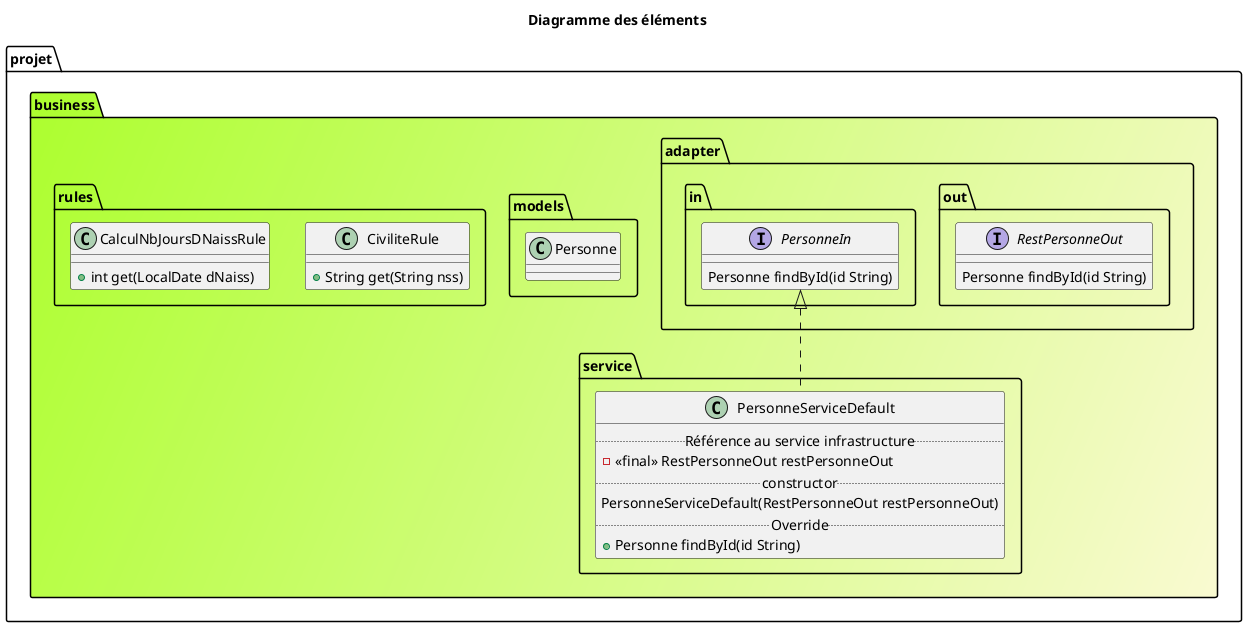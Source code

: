 @startuml
title: Diagramme des éléments
package projet.business #GreenYellow/LightGoldenRodYellow {
  package projet.business.adapter.out {
  interface RestPersonneOut {
    Personne findById(id String)
  }
  }
  package projet.business.adapter.in {
    interface PersonneIn {
      Personne findById(id String)
    }
    }
  package projet.business.models {
    class Personne{
    }
  }
    package projet.business.rules {
        class CiviliteRule{
            +String get(String nss)
        }
        class CalculNbJoursDNaissRule{
            +int get(LocalDate dNaiss)
        }
      }
      package projet.business.service {
          class PersonneServiceDefault implements projet.business.adapter.in.PersonneIn {
          .. Référence au service infrastructure ..
          - <<final>> RestPersonneOut restPersonneOut
          .. constructor ..
          PersonneServiceDefault(RestPersonneOut restPersonneOut)
          .. Override ..
          +Personne findById(id String)
          }
        }
}

}
@enduml
